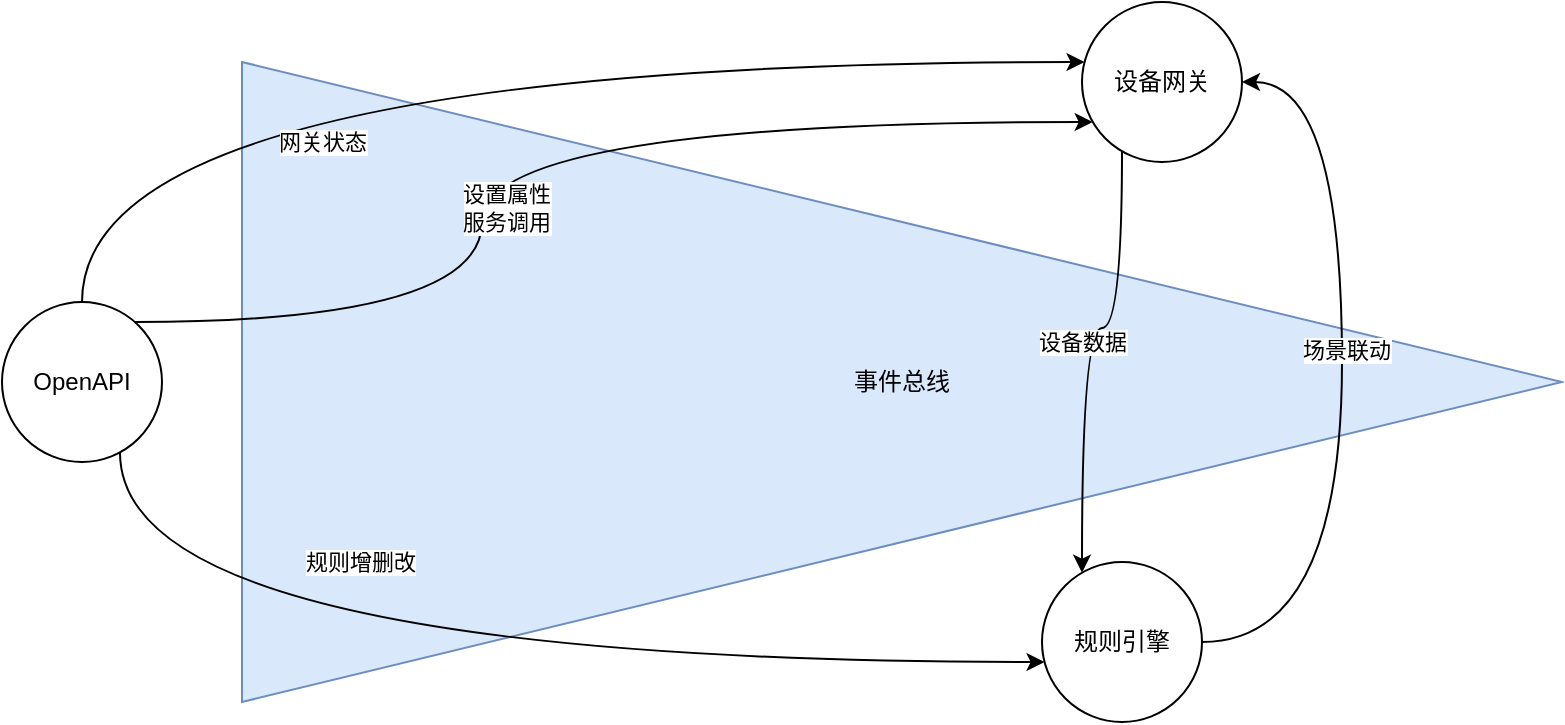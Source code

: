 <mxfile version="20.3.6" type="github">
  <diagram id="OVVwKCZhzpUVyj7BzKNd" name="第 1 页">
    <mxGraphModel dx="1276" dy="520" grid="1" gridSize="10" guides="1" tooltips="1" connect="1" arrows="1" fold="1" page="1" pageScale="1" pageWidth="827" pageHeight="1169" math="0" shadow="0">
      <root>
        <mxCell id="0" />
        <mxCell id="1" parent="0" />
        <mxCell id="e_5nv_i7avDI-sbqsIBW-24" value="事件总线" style="triangle;whiteSpace=wrap;html=1;rotation=0;fillColor=#dae8fc;strokeColor=#6c8ebf;verticalAlign=middle;labelPosition=center;verticalLabelPosition=middle;align=center;horizontal=1;" vertex="1" parent="1">
          <mxGeometry x="360" y="480" width="660" height="320" as="geometry" />
        </mxCell>
        <mxCell id="e_5nv_i7avDI-sbqsIBW-16" value="网关状态" style="rounded=0;orthogonalLoop=1;jettySize=auto;html=1;edgeStyle=orthogonalEdgeStyle;curved=1;" edge="1" parent="1" source="e_5nv_i7avDI-sbqsIBW-25" target="e_5nv_i7avDI-sbqsIBW-27">
          <mxGeometry x="-0.227" y="-40" relative="1" as="geometry">
            <mxPoint x="460" y="410" as="targetPoint" />
            <Array as="points">
              <mxPoint x="280" y="480" />
            </Array>
            <mxPoint as="offset" />
          </mxGeometry>
        </mxCell>
        <mxCell id="e_5nv_i7avDI-sbqsIBW-17" style="rounded=0;orthogonalLoop=1;jettySize=auto;html=1;edgeStyle=orthogonalEdgeStyle;curved=1;" edge="1" parent="1" source="e_5nv_i7avDI-sbqsIBW-25" target="e_5nv_i7avDI-sbqsIBW-27">
          <mxGeometry relative="1" as="geometry">
            <mxPoint x="319.998" y="610" as="sourcePoint" />
            <mxPoint x="798.899" y="510" as="targetPoint" />
            <Array as="points">
              <mxPoint x="480" y="610" />
              <mxPoint x="480" y="510" />
            </Array>
          </mxGeometry>
        </mxCell>
        <mxCell id="e_5nv_i7avDI-sbqsIBW-18" value="设置属性&lt;br&gt;服务调用" style="edgeLabel;html=1;align=center;verticalAlign=middle;resizable=0;points=[];" vertex="1" connectable="0" parent="e_5nv_i7avDI-sbqsIBW-17">
          <mxGeometry x="-0.204" relative="1" as="geometry">
            <mxPoint x="12" as="offset" />
          </mxGeometry>
        </mxCell>
        <mxCell id="e_5nv_i7avDI-sbqsIBW-29" style="edgeStyle=orthogonalEdgeStyle;curved=1;rounded=0;orthogonalLoop=1;jettySize=auto;html=1;" edge="1" parent="1" source="e_5nv_i7avDI-sbqsIBW-25" target="e_5nv_i7avDI-sbqsIBW-26">
          <mxGeometry relative="1" as="geometry">
            <mxPoint x="298.73" y="680.001" as="sourcePoint" />
            <mxPoint x="520.0" y="775.36" as="targetPoint" />
            <Array as="points">
              <mxPoint x="299" y="780" />
            </Array>
          </mxGeometry>
        </mxCell>
        <mxCell id="e_5nv_i7avDI-sbqsIBW-30" value="规则增删改" style="edgeLabel;html=1;align=center;verticalAlign=middle;resizable=0;points=[];" vertex="1" connectable="0" parent="e_5nv_i7avDI-sbqsIBW-29">
          <mxGeometry x="-0.22" y="31" relative="1" as="geometry">
            <mxPoint x="4" y="-19" as="offset" />
          </mxGeometry>
        </mxCell>
        <mxCell id="e_5nv_i7avDI-sbqsIBW-25" value="OpenAPI" style="ellipse;whiteSpace=wrap;html=1;aspect=fixed;" vertex="1" parent="1">
          <mxGeometry x="240" y="600" width="80" height="80" as="geometry" />
        </mxCell>
        <mxCell id="e_5nv_i7avDI-sbqsIBW-31" style="edgeStyle=orthogonalEdgeStyle;curved=1;rounded=0;orthogonalLoop=1;jettySize=auto;html=1;" edge="1" parent="1" source="e_5nv_i7avDI-sbqsIBW-26" target="e_5nv_i7avDI-sbqsIBW-27">
          <mxGeometry relative="1" as="geometry">
            <Array as="points">
              <mxPoint x="910" y="770" />
              <mxPoint x="910" y="490" />
            </Array>
          </mxGeometry>
        </mxCell>
        <mxCell id="e_5nv_i7avDI-sbqsIBW-32" value="场景联动" style="edgeLabel;html=1;align=center;verticalAlign=middle;resizable=0;points=[];" vertex="1" connectable="0" parent="e_5nv_i7avDI-sbqsIBW-31">
          <mxGeometry x="0.082" y="-2" relative="1" as="geometry">
            <mxPoint as="offset" />
          </mxGeometry>
        </mxCell>
        <mxCell id="e_5nv_i7avDI-sbqsIBW-26" value="规则引擎" style="ellipse;whiteSpace=wrap;html=1;aspect=fixed;" vertex="1" parent="1">
          <mxGeometry x="760" y="730" width="80" height="80" as="geometry" />
        </mxCell>
        <mxCell id="e_5nv_i7avDI-sbqsIBW-28" value="设备数据" style="edgeStyle=orthogonalEdgeStyle;curved=1;rounded=0;orthogonalLoop=1;jettySize=auto;html=1;" edge="1" parent="1" source="e_5nv_i7avDI-sbqsIBW-27" target="e_5nv_i7avDI-sbqsIBW-26">
          <mxGeometry relative="1" as="geometry">
            <Array as="points">
              <mxPoint x="800" y="613" />
              <mxPoint x="780" y="613" />
            </Array>
          </mxGeometry>
        </mxCell>
        <mxCell id="e_5nv_i7avDI-sbqsIBW-27" value="设备网关" style="ellipse;whiteSpace=wrap;html=1;aspect=fixed;" vertex="1" parent="1">
          <mxGeometry x="780" y="450" width="80" height="80" as="geometry" />
        </mxCell>
      </root>
    </mxGraphModel>
  </diagram>
</mxfile>
